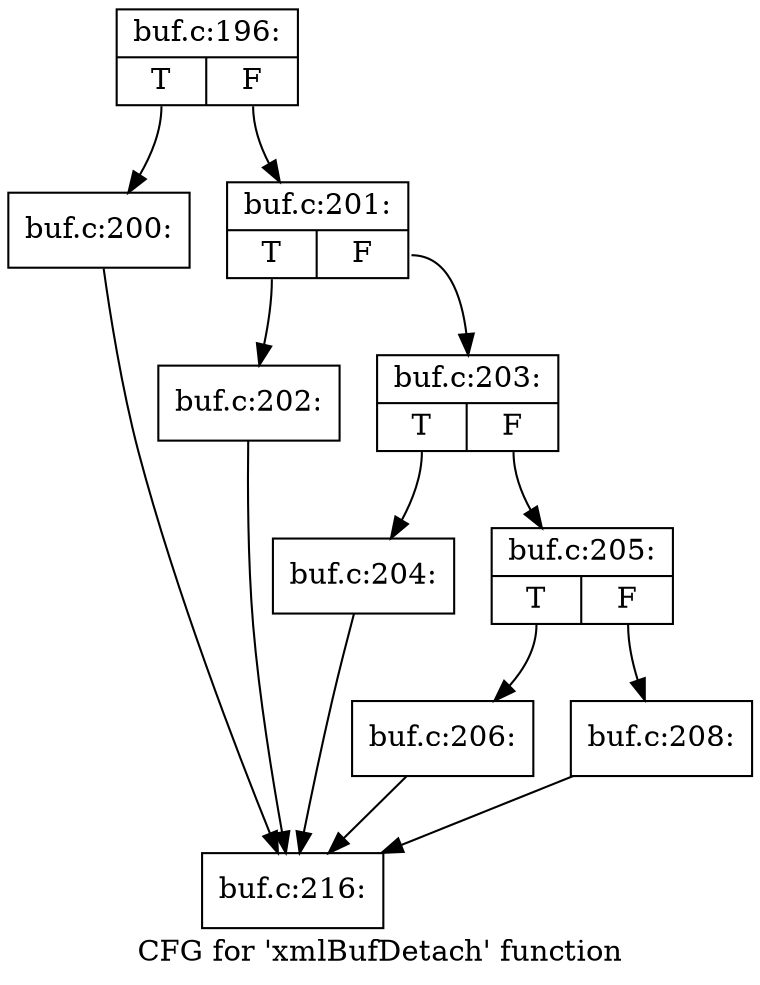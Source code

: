 digraph "CFG for 'xmlBufDetach' function" {
	label="CFG for 'xmlBufDetach' function";

	Node0x5559940 [shape=record,label="{buf.c:196:|{<s0>T|<s1>F}}"];
	Node0x5559940:s0 -> Node0x5559280;
	Node0x5559940:s1 -> Node0x55596e0;
	Node0x5559280 [shape=record,label="{buf.c:200:}"];
	Node0x5559280 -> Node0x5560c60;
	Node0x55596e0 [shape=record,label="{buf.c:201:|{<s0>T|<s1>F}}"];
	Node0x55596e0:s0 -> Node0x55616f0;
	Node0x55596e0:s1 -> Node0x5561740;
	Node0x55616f0 [shape=record,label="{buf.c:202:}"];
	Node0x55616f0 -> Node0x5560c60;
	Node0x5561740 [shape=record,label="{buf.c:203:|{<s0>T|<s1>F}}"];
	Node0x5561740:s0 -> Node0x5561cd0;
	Node0x5561740:s1 -> Node0x5561d20;
	Node0x5561cd0 [shape=record,label="{buf.c:204:}"];
	Node0x5561cd0 -> Node0x5560c60;
	Node0x5561d20 [shape=record,label="{buf.c:205:|{<s0>T|<s1>F}}"];
	Node0x5561d20:s0 -> Node0x55622b0;
	Node0x5561d20:s1 -> Node0x5562300;
	Node0x55622b0 [shape=record,label="{buf.c:206:}"];
	Node0x55622b0 -> Node0x5560c60;
	Node0x5562300 [shape=record,label="{buf.c:208:}"];
	Node0x5562300 -> Node0x5560c60;
	Node0x5560c60 [shape=record,label="{buf.c:216:}"];
}

